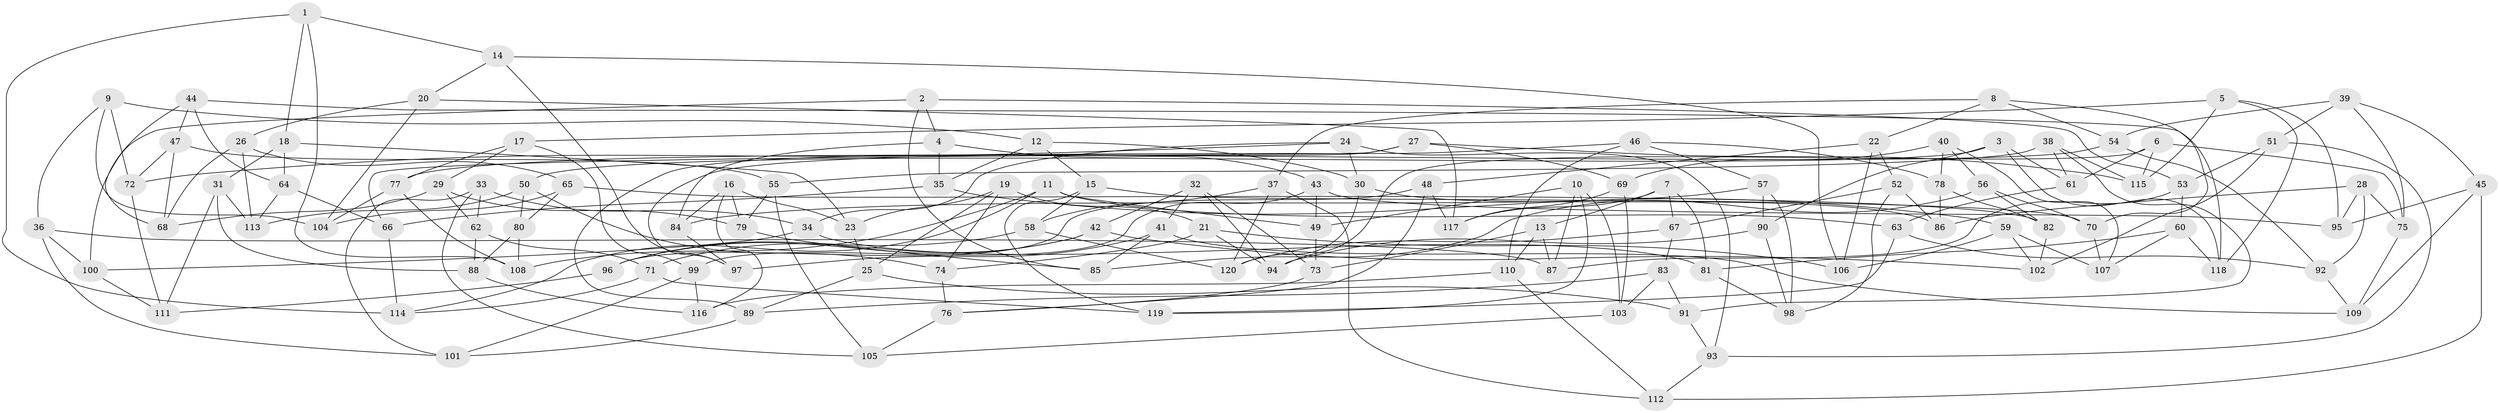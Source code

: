 // Generated by graph-tools (version 1.1) at 2025/02/03/09/25 03:02:59]
// undirected, 120 vertices, 240 edges
graph export_dot {
graph [start="1"]
  node [color=gray90,style=filled];
  1;
  2;
  3;
  4;
  5;
  6;
  7;
  8;
  9;
  10;
  11;
  12;
  13;
  14;
  15;
  16;
  17;
  18;
  19;
  20;
  21;
  22;
  23;
  24;
  25;
  26;
  27;
  28;
  29;
  30;
  31;
  32;
  33;
  34;
  35;
  36;
  37;
  38;
  39;
  40;
  41;
  42;
  43;
  44;
  45;
  46;
  47;
  48;
  49;
  50;
  51;
  52;
  53;
  54;
  55;
  56;
  57;
  58;
  59;
  60;
  61;
  62;
  63;
  64;
  65;
  66;
  67;
  68;
  69;
  70;
  71;
  72;
  73;
  74;
  75;
  76;
  77;
  78;
  79;
  80;
  81;
  82;
  83;
  84;
  85;
  86;
  87;
  88;
  89;
  90;
  91;
  92;
  93;
  94;
  95;
  96;
  97;
  98;
  99;
  100;
  101;
  102;
  103;
  104;
  105;
  106;
  107;
  108;
  109;
  110;
  111;
  112;
  113;
  114;
  115;
  116;
  117;
  118;
  119;
  120;
  1 -- 114;
  1 -- 18;
  1 -- 108;
  1 -- 14;
  2 -- 4;
  2 -- 100;
  2 -- 53;
  2 -- 85;
  3 -- 118;
  3 -- 50;
  3 -- 61;
  3 -- 90;
  4 -- 84;
  4 -- 43;
  4 -- 35;
  5 -- 17;
  5 -- 118;
  5 -- 115;
  5 -- 95;
  6 -- 94;
  6 -- 61;
  6 -- 75;
  6 -- 115;
  7 -- 81;
  7 -- 13;
  7 -- 67;
  7 -- 117;
  8 -- 70;
  8 -- 22;
  8 -- 54;
  8 -- 37;
  9 -- 104;
  9 -- 36;
  9 -- 72;
  9 -- 12;
  10 -- 49;
  10 -- 119;
  10 -- 103;
  10 -- 87;
  11 -- 108;
  11 -- 63;
  11 -- 49;
  11 -- 114;
  12 -- 15;
  12 -- 35;
  12 -- 30;
  13 -- 110;
  13 -- 73;
  13 -- 87;
  14 -- 20;
  14 -- 97;
  14 -- 106;
  15 -- 58;
  15 -- 119;
  15 -- 70;
  16 -- 79;
  16 -- 23;
  16 -- 84;
  16 -- 116;
  17 -- 99;
  17 -- 29;
  17 -- 77;
  18 -- 64;
  18 -- 23;
  18 -- 31;
  19 -- 25;
  19 -- 74;
  19 -- 23;
  19 -- 21;
  20 -- 117;
  20 -- 26;
  20 -- 104;
  21 -- 94;
  21 -- 74;
  21 -- 106;
  22 -- 52;
  22 -- 106;
  22 -- 48;
  23 -- 25;
  24 -- 34;
  24 -- 30;
  24 -- 93;
  24 -- 72;
  25 -- 91;
  25 -- 89;
  26 -- 68;
  26 -- 65;
  26 -- 113;
  27 -- 115;
  27 -- 66;
  27 -- 69;
  27 -- 89;
  28 -- 75;
  28 -- 92;
  28 -- 86;
  28 -- 95;
  29 -- 62;
  29 -- 68;
  29 -- 79;
  30 -- 86;
  30 -- 120;
  31 -- 113;
  31 -- 111;
  31 -- 88;
  32 -- 42;
  32 -- 41;
  32 -- 94;
  32 -- 73;
  33 -- 101;
  33 -- 62;
  33 -- 105;
  33 -- 34;
  34 -- 81;
  34 -- 100;
  35 -- 59;
  35 -- 66;
  36 -- 100;
  36 -- 87;
  36 -- 101;
  37 -- 112;
  37 -- 58;
  37 -- 120;
  38 -- 55;
  38 -- 115;
  38 -- 61;
  38 -- 91;
  39 -- 75;
  39 -- 51;
  39 -- 54;
  39 -- 45;
  40 -- 69;
  40 -- 107;
  40 -- 78;
  40 -- 56;
  41 -- 109;
  41 -- 97;
  41 -- 85;
  42 -- 96;
  42 -- 71;
  42 -- 102;
  43 -- 95;
  43 -- 49;
  43 -- 99;
  44 -- 118;
  44 -- 64;
  44 -- 68;
  44 -- 47;
  45 -- 112;
  45 -- 109;
  45 -- 95;
  46 -- 57;
  46 -- 78;
  46 -- 97;
  46 -- 110;
  47 -- 68;
  47 -- 55;
  47 -- 72;
  48 -- 96;
  48 -- 76;
  48 -- 117;
  49 -- 73;
  50 -- 74;
  50 -- 80;
  50 -- 113;
  51 -- 102;
  51 -- 53;
  51 -- 93;
  52 -- 98;
  52 -- 67;
  52 -- 86;
  53 -- 60;
  53 -- 87;
  54 -- 92;
  54 -- 77;
  55 -- 105;
  55 -- 79;
  56 -- 82;
  56 -- 70;
  56 -- 85;
  57 -- 90;
  57 -- 84;
  57 -- 98;
  58 -- 96;
  58 -- 120;
  59 -- 102;
  59 -- 107;
  59 -- 106;
  60 -- 107;
  60 -- 81;
  60 -- 118;
  61 -- 63;
  62 -- 71;
  62 -- 88;
  63 -- 119;
  63 -- 92;
  64 -- 66;
  64 -- 113;
  65 -- 80;
  65 -- 104;
  65 -- 82;
  66 -- 114;
  67 -- 83;
  67 -- 120;
  69 -- 103;
  69 -- 117;
  70 -- 107;
  71 -- 114;
  71 -- 119;
  72 -- 111;
  73 -- 76;
  74 -- 76;
  75 -- 109;
  76 -- 105;
  77 -- 108;
  77 -- 104;
  78 -- 82;
  78 -- 86;
  79 -- 85;
  80 -- 88;
  80 -- 108;
  81 -- 98;
  82 -- 102;
  83 -- 91;
  83 -- 89;
  83 -- 103;
  84 -- 97;
  88 -- 116;
  89 -- 101;
  90 -- 94;
  90 -- 98;
  91 -- 93;
  92 -- 109;
  93 -- 112;
  96 -- 111;
  99 -- 101;
  99 -- 116;
  100 -- 111;
  103 -- 105;
  110 -- 112;
  110 -- 116;
}
